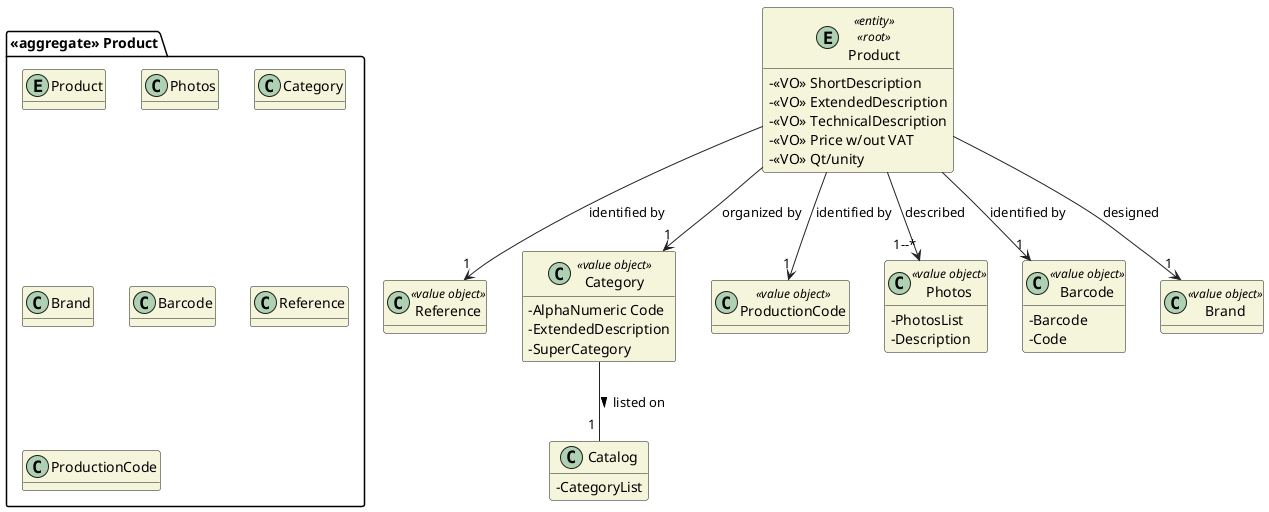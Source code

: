 @startuml

hide methods
skinparam classAttributeIconSize 0
skinparam classBackgroundColor beige
skinparam ArrowColor #222222

package "<<aggregate>> Product" {
    entity Product
    class Photos
    class Category
    class Brand
    class Barcode
    class Reference
    class ProductionCode
}

entity Product <<entity>> <<root>> {
    -<<VO>> ShortDescription
    -<<VO>> ExtendedDescription
    -<<VO>> TechnicalDescription
    -<<VO>> Price w/out VAT
    -<<VO>> Qt/unity
}

class Reference <<value object>>{}

class Category <<value object>>{
- AlphaNumeric Code
- ExtendedDescription
- SuperCategory
}

class ProductionCode <<value object>>{

}

class Photos <<value object>>{
- PhotosList
- Description
}

class Barcode <<value object>>{
- Barcode
- Code
}


class Brand <<value object>>{

}

class Catalog{
- CategoryList
}

Category -- "1 " Catalog : listed on >

Product --> "1"  Reference : identified by
Product --> "1--*" Photos : described
Product --> "1" Brand : designed
Product --> "1" Category : organized by
Product --> "1" Barcode : identified by
Product --> "1" ProductionCode : identified by

@enduml